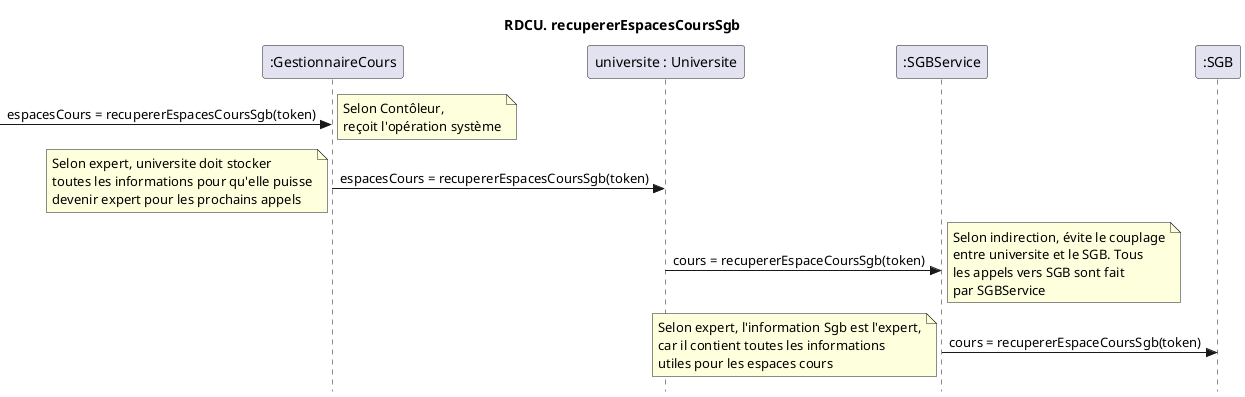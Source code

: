 @startuml recupererCoursSgb
skinparam style strictuml
skinparam defaultfontname Verdana
title RDCU. recupererEspacesCoursSgb
participant ":GestionnaireCours" as gesCours
participant "universite : Universite" as uni
participant ":SGBService" as service
participant ":SGB" as sgb


->gesCours : espacesCours = recupererEspacesCoursSgb(token)
note left : Selon Contôleur,\nreçoit l'opération système
gesCours -> uni  : espacesCours = recupererEspacesCoursSgb(token)
note left : Selon expert, universite doit stocker\ntoutes les informations pour qu'elle puisse\ndevenir expert pour les prochains appels
uni->service: cours = recupererEspaceCoursSgb(token)
note right : Selon indirection, évite le couplage\nentre universite et le SGB. Tous\nles appels vers SGB sont fait\npar SGBService
service -> sgb : cours = recupererEspaceCoursSgb(token)
note left : Selon expert, l'information Sgb est l'expert,\ncar il contient toutes les informations\nutiles pour les espaces cours
@enduml